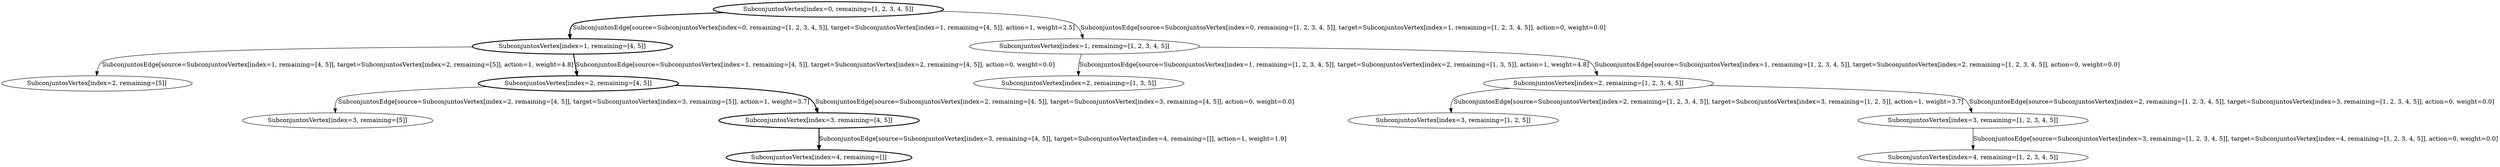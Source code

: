 strict digraph G {
  1 [ style="solid" label="SubconjuntosVertex[index=3, remaining=[5]]" ];
  2 [ style="solid" label="SubconjuntosVertex[index=2, remaining=[5]]" ];
  3 [ style="solid" label="SubconjuntosVertex[index=3, remaining=[1, 2, 5]]" ];
  4 [ style="bold" label="SubconjuntosVertex[index=3, remaining=[4, 5]]" ];
  5 [ style="solid" label="SubconjuntosVertex[index=2, remaining=[1, 3, 5]]" ];
  6 [ style="bold" label="SubconjuntosVertex[index=2, remaining=[4, 5]]" ];
  7 [ style="bold" label="SubconjuntosVertex[index=1, remaining=[4, 5]]" ];
  8 [ style="solid" label="SubconjuntosVertex[index=4, remaining=[1, 2, 3, 4, 5]]" ];
  9 [ style="solid" label="SubconjuntosVertex[index=3, remaining=[1, 2, 3, 4, 5]]" ];
  10 [ style="solid" label="SubconjuntosVertex[index=2, remaining=[1, 2, 3, 4, 5]]" ];
  11 [ style="solid" label="SubconjuntosVertex[index=1, remaining=[1, 2, 3, 4, 5]]" ];
  12 [ style="bold" label="SubconjuntosVertex[index=0, remaining=[1, 2, 3, 4, 5]]" ];
  13 [ style="bold" label="SubconjuntosVertex[index=4, remaining=[]]" ];
  6 -> 1 [ style="solid" label="SubconjuntosEdge[source=SubconjuntosVertex[index=2, remaining=[4, 5]], target=SubconjuntosVertex[index=3, remaining=[5]], action=1, weight=3.7]" ];
  7 -> 2 [ style="solid" label="SubconjuntosEdge[source=SubconjuntosVertex[index=1, remaining=[4, 5]], target=SubconjuntosVertex[index=2, remaining=[5]], action=1, weight=4.8]" ];
  10 -> 3 [ style="solid" label="SubconjuntosEdge[source=SubconjuntosVertex[index=2, remaining=[1, 2, 3, 4, 5]], target=SubconjuntosVertex[index=3, remaining=[1, 2, 5]], action=1, weight=3.7]" ];
  6 -> 4 [ style="bold" label="SubconjuntosEdge[source=SubconjuntosVertex[index=2, remaining=[4, 5]], target=SubconjuntosVertex[index=3, remaining=[4, 5]], action=0, weight=0.0]" ];
  11 -> 5 [ style="solid" label="SubconjuntosEdge[source=SubconjuntosVertex[index=1, remaining=[1, 2, 3, 4, 5]], target=SubconjuntosVertex[index=2, remaining=[1, 3, 5]], action=1, weight=4.8]" ];
  7 -> 6 [ style="bold" label="SubconjuntosEdge[source=SubconjuntosVertex[index=1, remaining=[4, 5]], target=SubconjuntosVertex[index=2, remaining=[4, 5]], action=0, weight=0.0]" ];
  12 -> 7 [ style="bold" label="SubconjuntosEdge[source=SubconjuntosVertex[index=0, remaining=[1, 2, 3, 4, 5]], target=SubconjuntosVertex[index=1, remaining=[4, 5]], action=1, weight=2.5]" ];
  9 -> 8 [ style="solid" label="SubconjuntosEdge[source=SubconjuntosVertex[index=3, remaining=[1, 2, 3, 4, 5]], target=SubconjuntosVertex[index=4, remaining=[1, 2, 3, 4, 5]], action=0, weight=0.0]" ];
  10 -> 9 [ style="solid" label="SubconjuntosEdge[source=SubconjuntosVertex[index=2, remaining=[1, 2, 3, 4, 5]], target=SubconjuntosVertex[index=3, remaining=[1, 2, 3, 4, 5]], action=0, weight=0.0]" ];
  11 -> 10 [ style="solid" label="SubconjuntosEdge[source=SubconjuntosVertex[index=1, remaining=[1, 2, 3, 4, 5]], target=SubconjuntosVertex[index=2, remaining=[1, 2, 3, 4, 5]], action=0, weight=0.0]" ];
  12 -> 11 [ style="solid" label="SubconjuntosEdge[source=SubconjuntosVertex[index=0, remaining=[1, 2, 3, 4, 5]], target=SubconjuntosVertex[index=1, remaining=[1, 2, 3, 4, 5]], action=0, weight=0.0]" ];
  4 -> 13 [ style="bold" label="SubconjuntosEdge[source=SubconjuntosVertex[index=3, remaining=[4, 5]], target=SubconjuntosVertex[index=4, remaining=[]], action=1, weight=1.9]" ];
}
